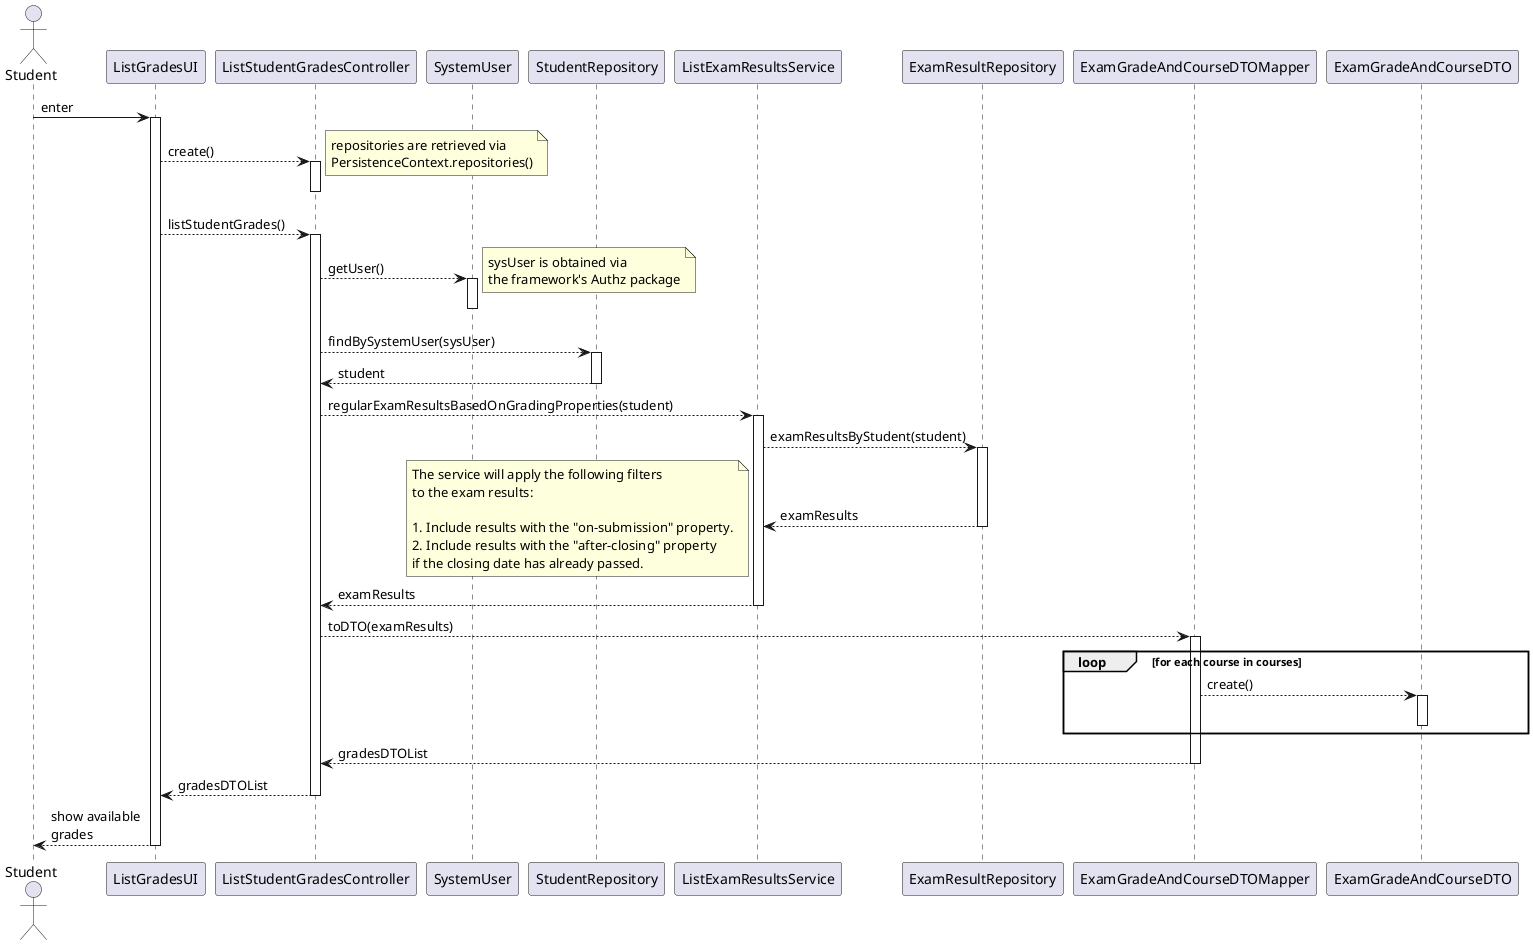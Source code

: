 @startuml
actor Student as user
participant ListGradesUI as ui
participant ListStudentGradesController as ctrl

participant SystemUser as sys_usr

participant StudentRepository as s_repo
participant ListExamResultsService as svc
participant ExamResultRepository as e_repo

participant ExamGradeAndCourseDTOMapper as mapper
participant ExamGradeAndCourseDTO as dto

user -> ui : enter
activate ui
    ui --> ctrl : create()
    activate ctrl
        note right : repositories are retrieved via\nPersistenceContext.repositories()
    deactivate ctrl

    ui --> ctrl : listStudentGrades()
    activate ctrl
        ctrl --> sys_usr : getUser()
        activate sys_usr
            note right : sysUser is obtained via\nthe framework's Authz package
        deactivate sys_usr

        ctrl --> s_repo : findBySystemUser(sysUser)
        activate s_repo
            s_repo --> ctrl : student
        deactivate s_repo

        ctrl --> svc : regularExamResultsBasedOnGradingProperties(student)
        activate svc
            svc --> e_repo : examResultsByStudent(student)
            activate e_repo
                e_repo --> svc : examResults
            deactivate e_repo

            note bottom: The service will apply the following filters \nto the exam results:\n\n1. Include results with the "on-submission" property.\n2. Include results with the "after-closing" property \nif the closing date has already passed.
            svc --> ctrl : examResults
        deactivate svc

        ctrl --> mapper: toDTO(examResults)
        activate mapper
            loop for each course in courses
                mapper --> dto: create()
                activate dto
                deactivate dto
            end loop
            mapper --> ctrl: gradesDTOList
        deactivate mapper

        ctrl --> ui : gradesDTOList
    deactivate ctrl

    ui --> user : show available \ngrades
deactivate ui

@enduml


